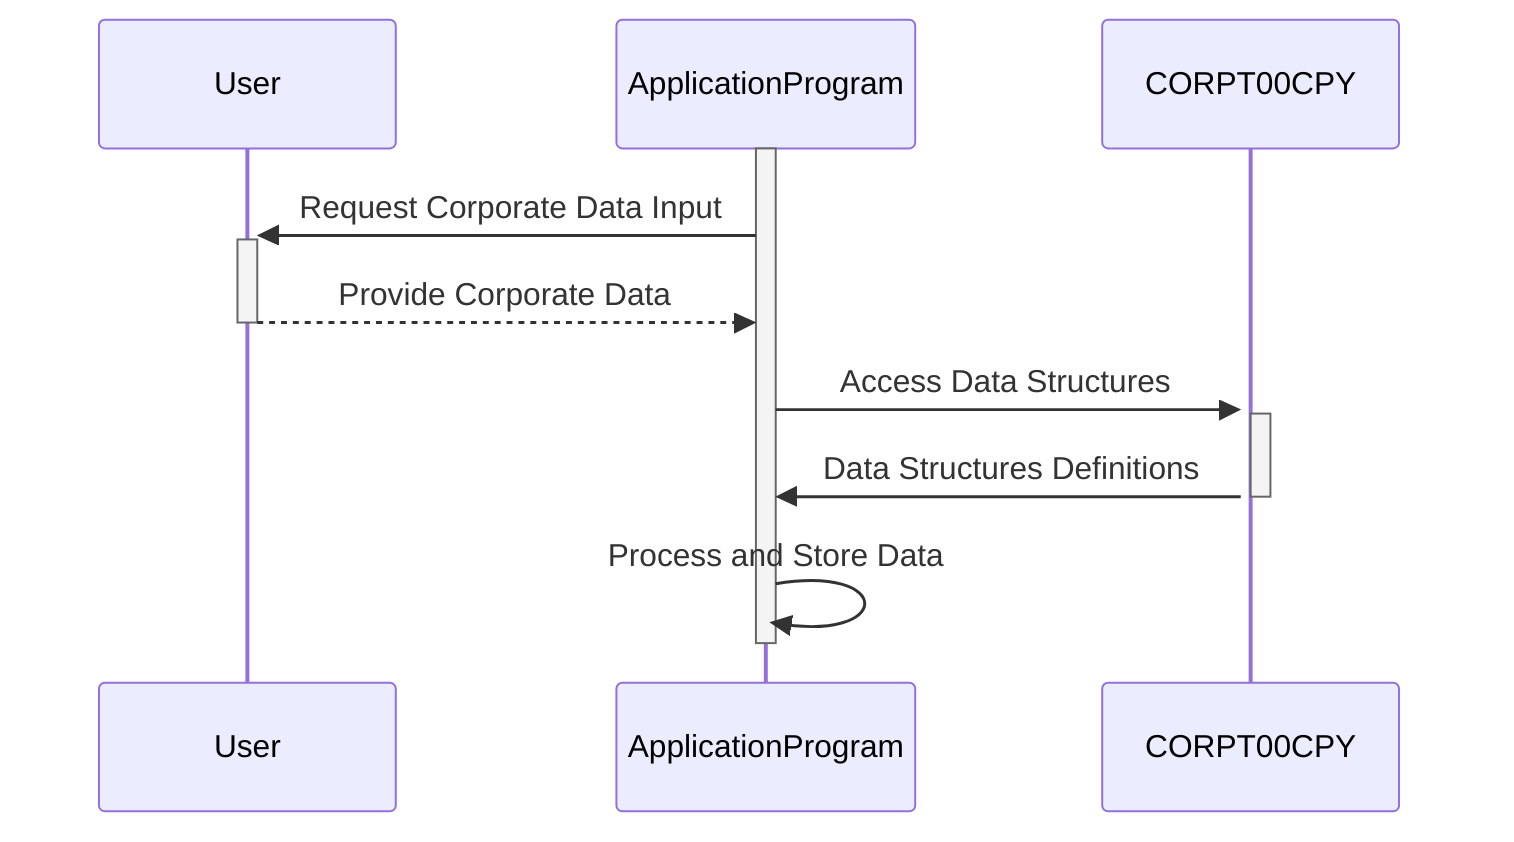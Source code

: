 sequenceDiagram
    participant User
    participant ApplicationProgram
    participant CORPT00CPY

    activate ApplicationProgram
    ApplicationProgram->>+User: Request Corporate Data Input
    User-->>-ApplicationProgram: Provide Corporate Data
    ApplicationProgram->>+CORPT00CPY: Access Data Structures
    activate CORPT00CPY
    CORPT00CPY->>ApplicationProgram: Data Structures Definitions
    deactivate CORPT00CPY
    ApplicationProgram->>ApplicationProgram: Process and Store Data
    deactivate ApplicationProgram
